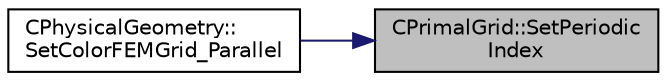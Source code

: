 digraph "CPrimalGrid::SetPeriodicIndex"
{
 // LATEX_PDF_SIZE
  edge [fontname="Helvetica",fontsize="10",labelfontname="Helvetica",labelfontsize="10"];
  node [fontname="Helvetica",fontsize="10",shape=record];
  rankdir="RL";
  Node1 [label="CPrimalGrid::SetPeriodic\lIndex",height=0.2,width=0.4,color="black", fillcolor="grey75", style="filled", fontcolor="black",tooltip="Set the index of the periodic transformation to the neighboring element."];
  Node1 -> Node2 [dir="back",color="midnightblue",fontsize="10",style="solid",fontname="Helvetica"];
  Node2 [label="CPhysicalGeometry::\lSetColorFEMGrid_Parallel",height=0.2,width=0.4,color="black", fillcolor="white", style="filled",URL="$classCPhysicalGeometry.html#a0a1295415b0ff3105673f5733682e151",tooltip="Set the domains for FEM grid partitioning using ParMETIS."];
}
